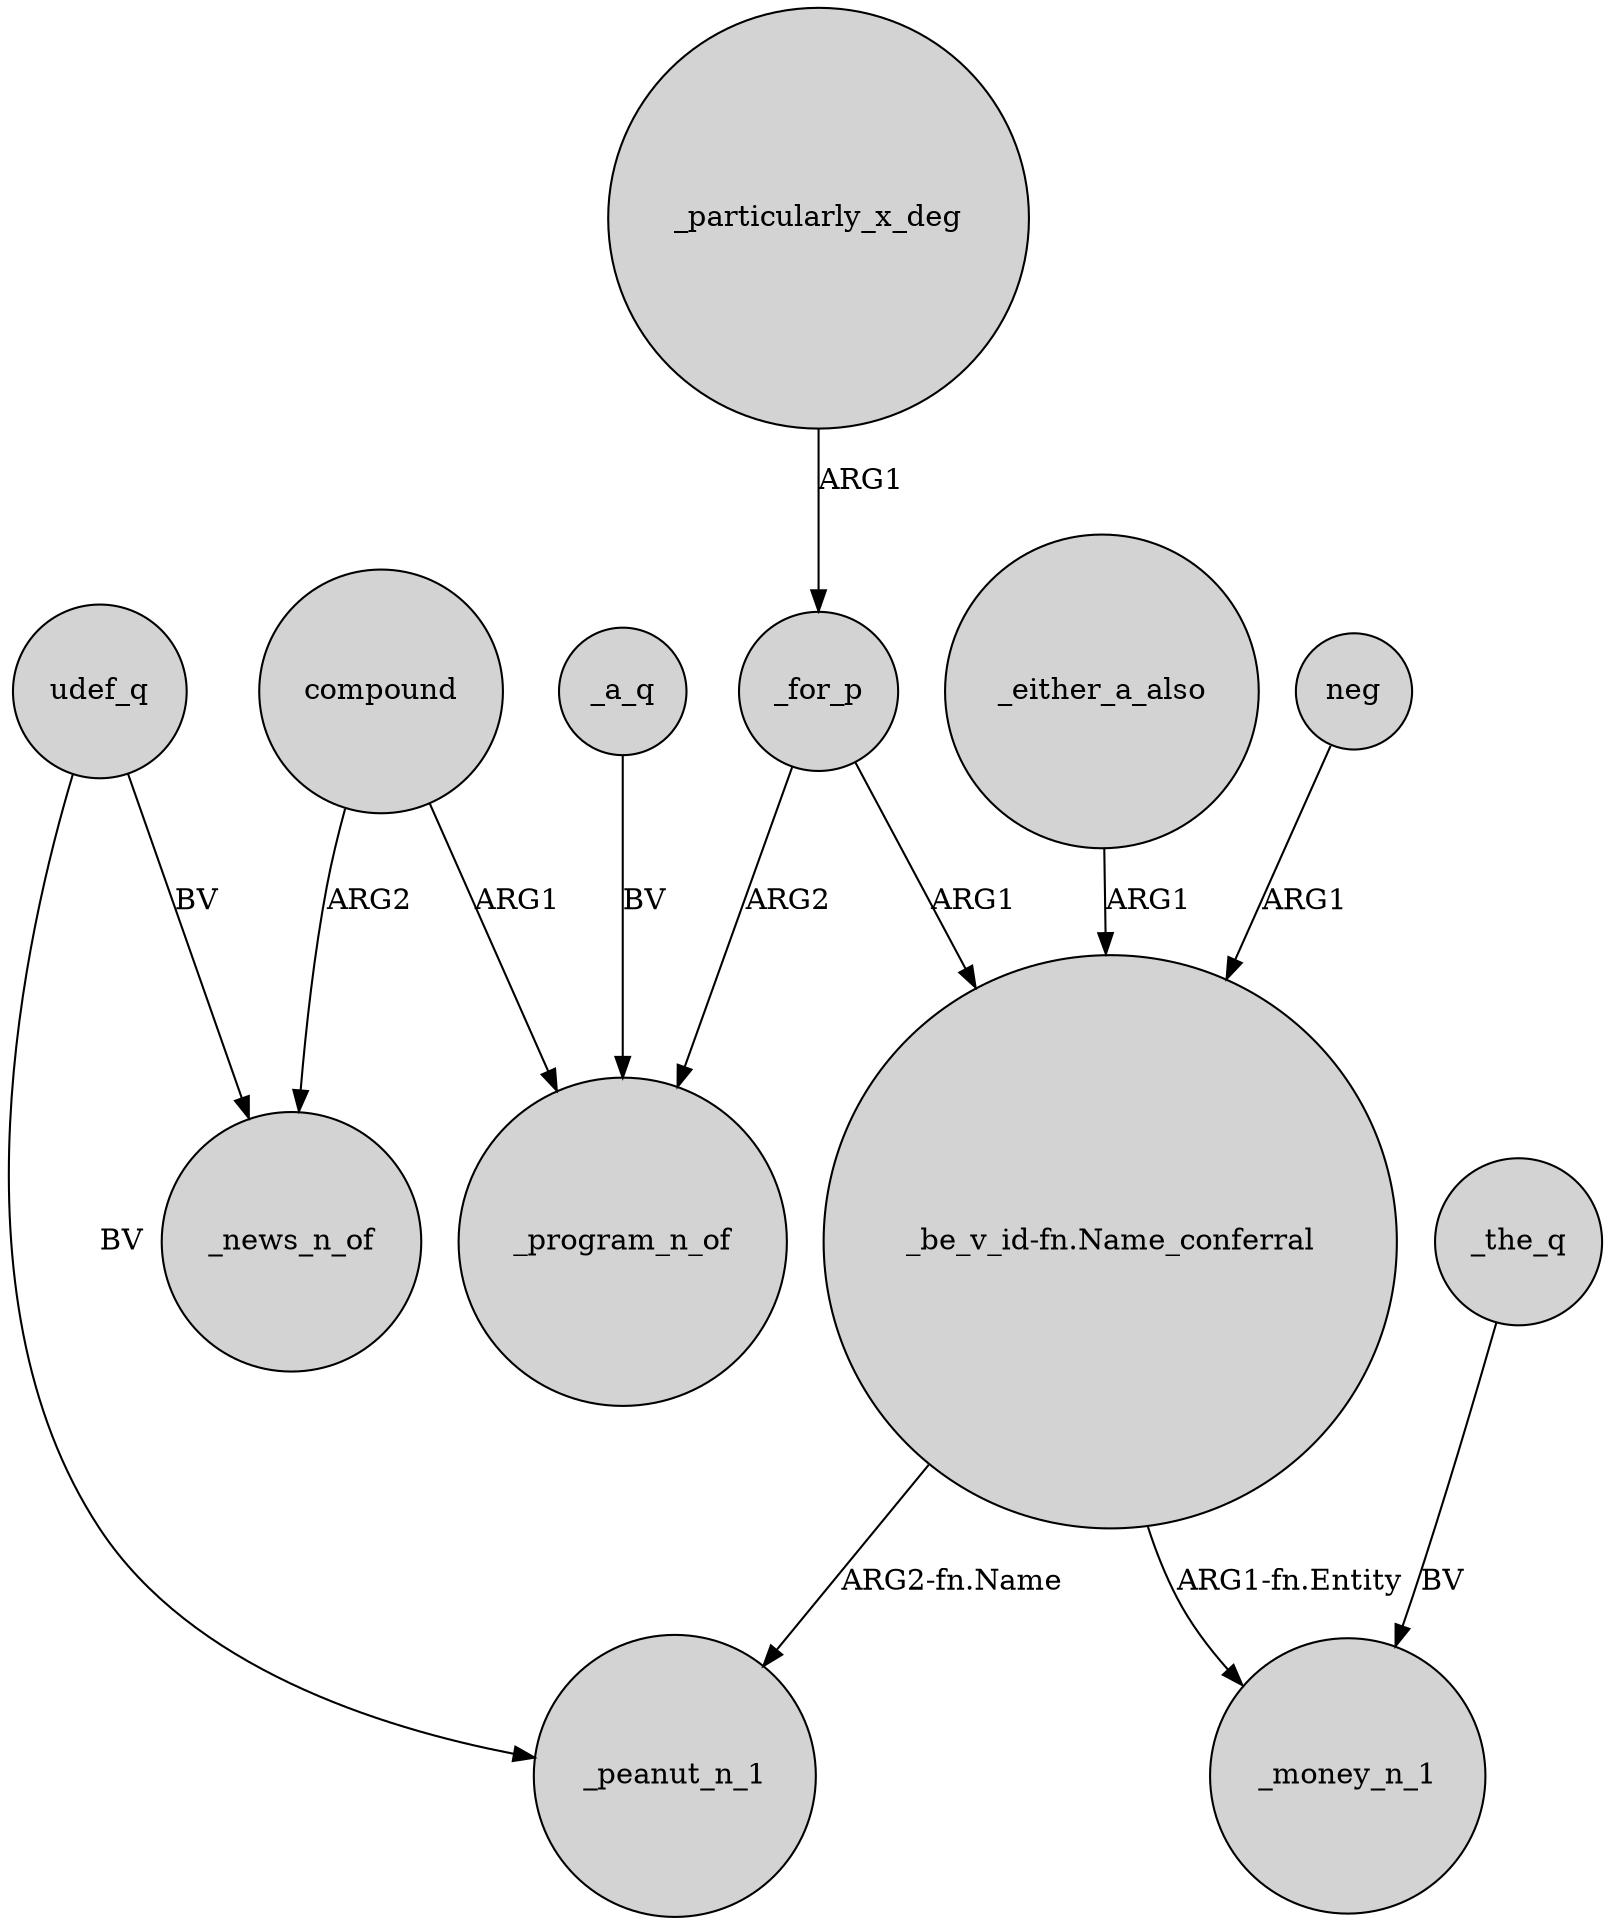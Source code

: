 digraph {
	node [shape=circle style=filled]
	compound -> _news_n_of [label=ARG2]
	udef_q -> _news_n_of [label=BV]
	_for_p -> "_be_v_id-fn.Name_conferral" [label=ARG1]
	_the_q -> _money_n_1 [label=BV]
	_a_q -> _program_n_of [label=BV]
	_for_p -> _program_n_of [label=ARG2]
	_either_a_also -> "_be_v_id-fn.Name_conferral" [label=ARG1]
	"_be_v_id-fn.Name_conferral" -> _money_n_1 [label="ARG1-fn.Entity"]
	_particularly_x_deg -> _for_p [label=ARG1]
	neg -> "_be_v_id-fn.Name_conferral" [label=ARG1]
	udef_q -> _peanut_n_1 [label=BV]
	"_be_v_id-fn.Name_conferral" -> _peanut_n_1 [label="ARG2-fn.Name"]
	compound -> _program_n_of [label=ARG1]
}
